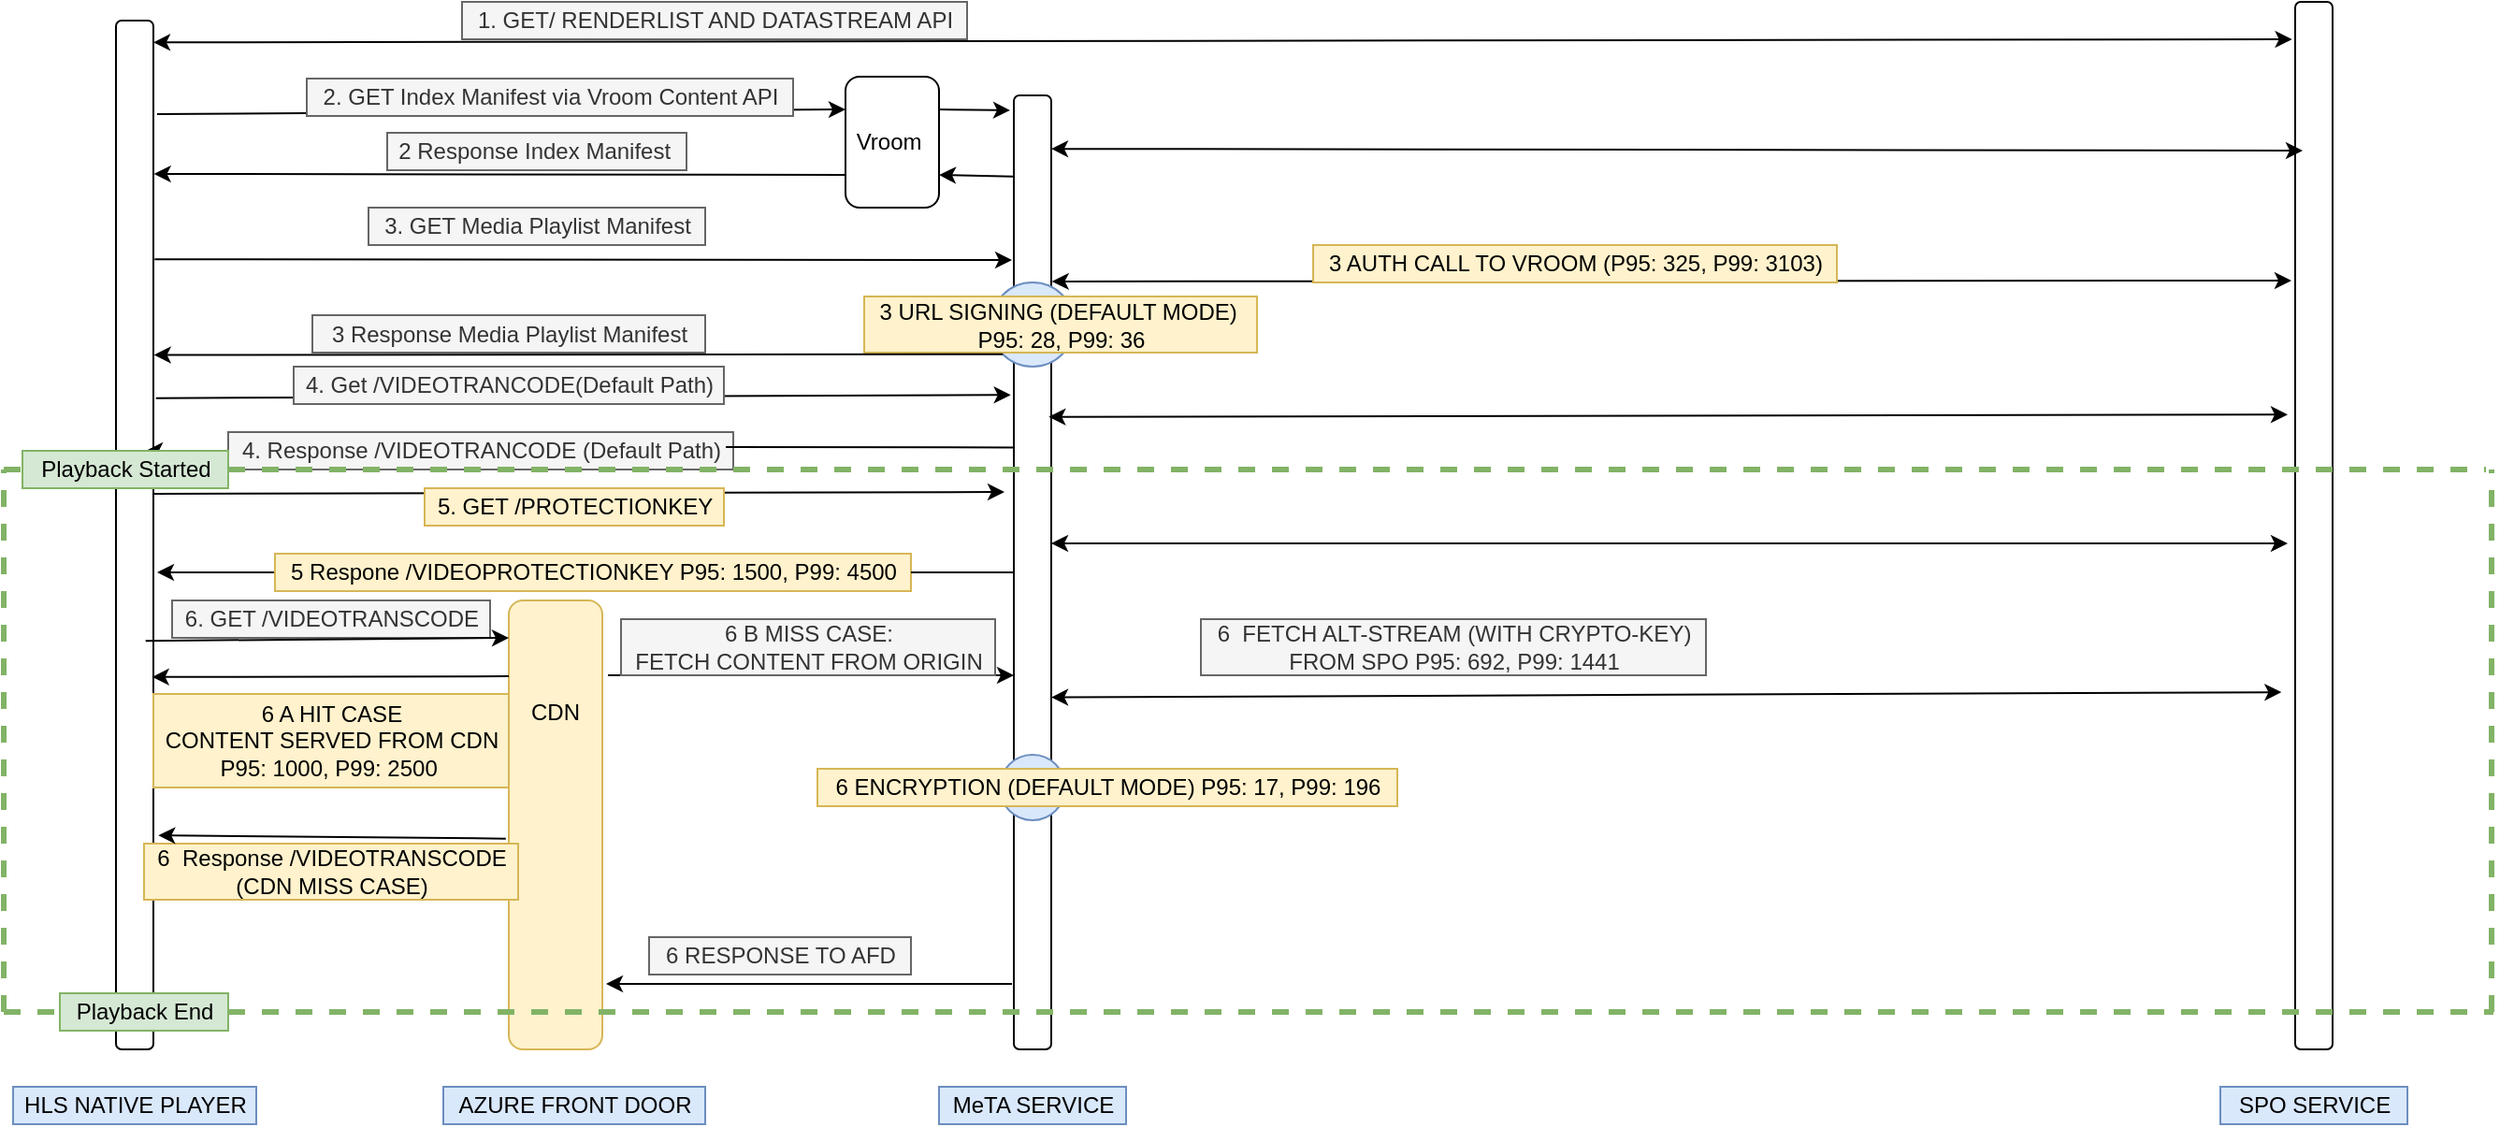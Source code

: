 <mxfile version="14.4.3" type="github"><diagram id="asVh2x98iDNA82YHJTWC" name="Page-1"><mxGraphModel dx="782" dy="1568" grid="1" gridSize="10" guides="1" tooltips="1" connect="1" arrows="1" fold="1" page="1" pageScale="1" pageWidth="850" pageHeight="1100" math="0" shadow="0"><root><mxCell id="0"/><mxCell id="1" parent="0"/><mxCell id="3xbs1KLySd6zEUoxScLz-1" value="" style="rounded=1;whiteSpace=wrap;html=1;" parent="1" vertex="1"><mxGeometry x="100" y="-310" width="20" height="550" as="geometry"/></mxCell><mxCell id="3xbs1KLySd6zEUoxScLz-2" value="&lt;span style=&quot;color: rgba(0 , 0 , 0 , 0) ; font-family: monospace ; font-size: 0px&quot;&gt;%3CmxGraphModel%3E%3Croot%3E%3CmxCell%20id%3D%220%22%2F%3E%3CmxCell%20id%3D%221%22%20parent%3D%220%22%2F%3E%3CmxCell%20id%3D%222%22%20value%3D%223.4%20ENCRYPTION%20(DEFAULT%20MODE)%20P95%3A%2017%2C%20P99%3A%20196%22%20style%3D%22text%3Bhtml%3D1%3Balign%3Dcenter%3BverticalAlign%3Dmiddle%3Bresizable%3D0%3Bpoints%3D%5B%5D%3Bautosize%3D1%3BstrokeColor%3D%2382b366%3BfillColor%3D%23FF6666%3B%22%20vertex%3D%221%22%20parent%3D%221%22%3E%3CmxGeometry%20x%3D%22540%22%20y%3D%2290%22%20width%3D%22320%22%20height%3D%2220%22%20as%3D%22geometry%22%2F%3E%3C%2FmxCell%3E%3C%2Froot%3E%3C%2FmxGraphModel%3E&lt;/span&gt;" style="rounded=1;whiteSpace=wrap;html=1;" parent="1" vertex="1"><mxGeometry x="580" y="-270" width="20" height="510" as="geometry"/></mxCell><mxCell id="3xbs1KLySd6zEUoxScLz-3" value="" style="rounded=1;whiteSpace=wrap;html=1;" parent="1" vertex="1"><mxGeometry x="1265" y="-320" width="20" height="560" as="geometry"/></mxCell><mxCell id="3xbs1KLySd6zEUoxScLz-6" value="" style="endArrow=classic;startArrow=classic;html=1;entryX=-0.092;entryY=0.039;entryDx=0;entryDy=0;entryPerimeter=0;exitX=0.992;exitY=0.042;exitDx=0;exitDy=0;exitPerimeter=0;" parent="1" edge="1"><mxGeometry width="50" height="50" relative="1" as="geometry"><mxPoint x="120.0" y="-298.35" as="sourcePoint"/><mxPoint x="1263.32" y="-300.0" as="targetPoint"/></mxGeometry></mxCell><mxCell id="3xbs1KLySd6zEUoxScLz-7" value="1. GET/ RENDERLIST AND DATASTREAM API" style="text;html=1;align=center;verticalAlign=middle;resizable=0;points=[];autosize=1;fillColor=#f5f5f5;strokeColor=#666666;fontColor=#333333;" parent="1" vertex="1"><mxGeometry x="285" y="-320" width="270" height="20" as="geometry"/></mxCell><mxCell id="3xbs1KLySd6zEUoxScLz-11" value="" style="endArrow=classic;html=1;entryX=0;entryY=0.25;entryDx=0;entryDy=0;" parent="1" target="3xbs1KLySd6zEUoxScLz-66" edge="1"><mxGeometry width="50" height="50" relative="1" as="geometry"><mxPoint x="122" y="-260" as="sourcePoint"/><mxPoint x="483" y="-257" as="targetPoint"/></mxGeometry></mxCell><mxCell id="3xbs1KLySd6zEUoxScLz-12" value="2. GET Index Manifest via Vroom Content API" style="text;html=1;align=center;verticalAlign=middle;resizable=0;points=[];autosize=1;fillColor=#f5f5f5;strokeColor=#666666;fontColor=#333333;" parent="1" vertex="1"><mxGeometry x="202" y="-279" width="260" height="20" as="geometry"/></mxCell><mxCell id="3xbs1KLySd6zEUoxScLz-13" value="" style="endArrow=classic;startArrow=classic;html=1;entryX=0.2;entryY=0.142;entryDx=0;entryDy=0;entryPerimeter=0;exitX=1;exitY=0.056;exitDx=0;exitDy=0;exitPerimeter=0;" parent="1" source="3xbs1KLySd6zEUoxScLz-2" target="3xbs1KLySd6zEUoxScLz-3" edge="1"><mxGeometry width="50" height="50" relative="1" as="geometry"><mxPoint x="601.5" y="-303.17" as="sourcePoint"/><mxPoint x="1264.84" y="-302.25" as="targetPoint"/><Array as="points"/></mxGeometry></mxCell><mxCell id="3xbs1KLySd6zEUoxScLz-14" value="" style="endArrow=classic;html=1;entryX=1.017;entryY=0.149;entryDx=0;entryDy=0;entryPerimeter=0;exitX=0;exitY=0.75;exitDx=0;exitDy=0;" parent="1" source="3xbs1KLySd6zEUoxScLz-66" target="3xbs1KLySd6zEUoxScLz-1" edge="1"><mxGeometry width="50" height="50" relative="1" as="geometry"><mxPoint x="577" y="-228" as="sourcePoint"/><mxPoint x="124" y="-288.5" as="targetPoint"/></mxGeometry></mxCell><mxCell id="3xbs1KLySd6zEUoxScLz-15" value="2 Response Index Manifest&amp;nbsp;" style="text;html=1;align=center;verticalAlign=middle;resizable=0;points=[];autosize=1;fillColor=#f5f5f5;strokeColor=#666666;fontColor=#333333;" parent="1" vertex="1"><mxGeometry x="245" y="-250" width="160" height="20" as="geometry"/></mxCell><mxCell id="3xbs1KLySd6zEUoxScLz-16" value="" style="endArrow=classic;html=1;exitX=1.033;exitY=0.232;exitDx=0;exitDy=0;exitPerimeter=0;" parent="1" source="3xbs1KLySd6zEUoxScLz-1" edge="1"><mxGeometry width="50" height="50" relative="1" as="geometry"><mxPoint x="132" y="-250" as="sourcePoint"/><mxPoint x="579" y="-182" as="targetPoint"/></mxGeometry></mxCell><mxCell id="3xbs1KLySd6zEUoxScLz-18" value="3. GET Media Playlist Manifest" style="text;html=1;align=center;verticalAlign=middle;resizable=0;points=[];autosize=1;fillColor=#f5f5f5;strokeColor=#666666;fontColor=#333333;" parent="1" vertex="1"><mxGeometry x="235" y="-210" width="180" height="20" as="geometry"/></mxCell><mxCell id="3xbs1KLySd6zEUoxScLz-19" value="" style="endArrow=classic;startArrow=classic;html=1;exitX=1.017;exitY=0.195;exitDx=0;exitDy=0;exitPerimeter=0;" parent="1" source="3xbs1KLySd6zEUoxScLz-2" edge="1"><mxGeometry width="50" height="50" relative="1" as="geometry"><mxPoint x="602" y="-230" as="sourcePoint"/><mxPoint x="1263" y="-171" as="targetPoint"/></mxGeometry></mxCell><mxCell id="3xbs1KLySd6zEUoxScLz-20" value="3 AUTH CALL TO VROOM (P95: 325, P99: 3103)" style="text;html=1;align=center;verticalAlign=middle;resizable=0;points=[];autosize=1;strokeColor=#d6b656;fillColor=#fff2cc;" parent="1" vertex="1"><mxGeometry x="740" y="-190" width="280" height="20" as="geometry"/></mxCell><mxCell id="3xbs1KLySd6zEUoxScLz-27" value="" style="ellipse;whiteSpace=wrap;html=1;aspect=fixed;fillColor=#dae8fc;strokeColor=#6c8ebf;" parent="1" vertex="1"><mxGeometry x="567.5" y="-170" width="45" height="45" as="geometry"/></mxCell><mxCell id="3xbs1KLySd6zEUoxScLz-28" value="3 URL SIGNING (DEFAULT MODE)&amp;nbsp;&lt;br&gt;P95: 28, P99: 36" style="text;html=1;align=center;verticalAlign=middle;resizable=0;points=[];autosize=1;strokeColor=#d6b656;fillColor=#fff2cc;" parent="1" vertex="1"><mxGeometry x="500" y="-162.5" width="210" height="30" as="geometry"/></mxCell><mxCell id="3xbs1KLySd6zEUoxScLz-29" value="" style="endArrow=classic;html=1;exitX=0;exitY=1;exitDx=0;exitDy=0;entryX=1.017;entryY=0.325;entryDx=0;entryDy=0;entryPerimeter=0;" parent="1" source="3xbs1KLySd6zEUoxScLz-27" target="3xbs1KLySd6zEUoxScLz-1" edge="1"><mxGeometry width="50" height="50" relative="1" as="geometry"><mxPoint x="577" y="-170" as="sourcePoint"/><mxPoint x="122" y="-100" as="targetPoint"/></mxGeometry></mxCell><mxCell id="3xbs1KLySd6zEUoxScLz-30" value="3 Response Media Playlist Manifest" style="text;html=1;align=center;verticalAlign=middle;resizable=0;points=[];autosize=1;fillColor=#f5f5f5;strokeColor=#666666;fontColor=#333333;" parent="1" vertex="1"><mxGeometry x="205" y="-152.5" width="210" height="20" as="geometry"/></mxCell><mxCell id="3xbs1KLySd6zEUoxScLz-36" value="" style="endArrow=classic;html=1;exitX=1.017;exitY=0.46;exitDx=0;exitDy=0;exitPerimeter=0;" parent="1" source="3xbs1KLySd6zEUoxScLz-1" edge="1"><mxGeometry width="50" height="50" relative="1" as="geometry"><mxPoint x="122" y="-320" as="sourcePoint"/><mxPoint x="575" y="-58" as="targetPoint"/><Array as="points"/></mxGeometry></mxCell><mxCell id="3xbs1KLySd6zEUoxScLz-37" value="5. GET /PROTECTIONKEY" style="text;html=1;align=center;verticalAlign=middle;resizable=0;points=[];autosize=1;fillColor=#fff2cc;strokeColor=#d6b656;" parent="1" vertex="1"><mxGeometry x="265" y="-60" width="160" height="20" as="geometry"/></mxCell><mxCell id="3xbs1KLySd6zEUoxScLz-38" value="" style="endArrow=classic;startArrow=classic;html=1;" parent="1" edge="1"><mxGeometry width="50" height="50" relative="1" as="geometry"><mxPoint x="600" y="-30.5" as="sourcePoint"/><mxPoint x="1261" y="-30.5" as="targetPoint"/><Array as="points"/></mxGeometry></mxCell><mxCell id="3xbs1KLySd6zEUoxScLz-39" value="" style="endArrow=classic;html=1;exitX=0;exitY=0.5;exitDx=0;exitDy=0;" parent="1" source="3xbs1KLySd6zEUoxScLz-40" edge="1"><mxGeometry width="50" height="50" relative="1" as="geometry"><mxPoint x="577" y="-290" as="sourcePoint"/><mxPoint x="122" y="-15" as="targetPoint"/></mxGeometry></mxCell><mxCell id="3xbs1KLySd6zEUoxScLz-42" value="" style="rounded=1;whiteSpace=wrap;html=1;fillColor=#fff2cc;strokeColor=#d6b656;" parent="1" vertex="1"><mxGeometry x="310" width="50" height="240" as="geometry"/></mxCell><mxCell id="3xbs1KLySd6zEUoxScLz-43" value="CDN" style="text;html=1;strokeColor=none;fillColor=none;align=center;verticalAlign=middle;whiteSpace=wrap;rounded=0;" parent="1" vertex="1"><mxGeometry x="315" y="50" width="40" height="20" as="geometry"/></mxCell><mxCell id="3xbs1KLySd6zEUoxScLz-44" value="6. GET /VIDEOTRANSCODE" style="text;html=1;align=center;verticalAlign=middle;resizable=0;points=[];autosize=1;fillColor=#f5f5f5;strokeColor=#666666;fontColor=#333333;" parent="1" vertex="1"><mxGeometry x="130" width="170" height="20" as="geometry"/></mxCell><mxCell id="3xbs1KLySd6zEUoxScLz-45" value="" style="endArrow=classic;html=1;exitX=1.033;exitY=0.406;exitDx=0;exitDy=0;exitPerimeter=0;" parent="1" edge="1"><mxGeometry width="50" height="50" relative="1" as="geometry"><mxPoint x="115.83" y="21.6" as="sourcePoint"/><mxPoint x="310" y="20" as="targetPoint"/></mxGeometry></mxCell><mxCell id="3xbs1KLySd6zEUoxScLz-47" value="" style="endArrow=classic;html=1;" parent="1" edge="1"><mxGeometry width="50" height="50" relative="1" as="geometry"><mxPoint x="363" y="40" as="sourcePoint"/><mxPoint x="580" y="40" as="targetPoint"/></mxGeometry></mxCell><mxCell id="3xbs1KLySd6zEUoxScLz-48" value="6 B MISS CASE: &lt;br&gt;FETCH CONTENT FROM ORIGIN" style="text;html=1;align=center;verticalAlign=middle;resizable=0;points=[];autosize=1;fillColor=#f5f5f5;strokeColor=#666666;fontColor=#333333;" parent="1" vertex="1"><mxGeometry x="370" y="10" width="200" height="30" as="geometry"/></mxCell><mxCell id="3xbs1KLySd6zEUoxScLz-49" value="" style="endArrow=classic;startArrow=classic;html=1;entryX=-0.367;entryY=0.659;entryDx=0;entryDy=0;entryPerimeter=0;exitX=1;exitY=0.631;exitDx=0;exitDy=0;exitPerimeter=0;" parent="1" source="3xbs1KLySd6zEUoxScLz-2" target="3xbs1KLySd6zEUoxScLz-3" edge="1"><mxGeometry width="50" height="50" relative="1" as="geometry"><mxPoint x="599.84" y="-76.73" as="sourcePoint"/><mxPoint x="1267.34" y="-76.75" as="targetPoint"/></mxGeometry></mxCell><mxCell id="3xbs1KLySd6zEUoxScLz-50" value="6&amp;nbsp; FETCH ALT-STREAM (WITH CRYPTO-KEY)&lt;br&gt;FROM SPO P95: 692, P99: 1441" style="text;html=1;align=center;verticalAlign=middle;resizable=0;points=[];autosize=1;strokeColor=#666666;fillColor=#f5f5f5;fontColor=#333333;" parent="1" vertex="1"><mxGeometry x="680" y="10" width="270" height="30" as="geometry"/></mxCell><mxCell id="3xbs1KLySd6zEUoxScLz-52" value="" style="ellipse;whiteSpace=wrap;html=1;aspect=fixed;fillColor=#dae8fc;strokeColor=#6c8ebf;" parent="1" vertex="1"><mxGeometry x="572.5" y="82.5" width="35" height="35" as="geometry"/></mxCell><mxCell id="3xbs1KLySd6zEUoxScLz-53" value="6 ENCRYPTION (DEFAULT MODE) P95: 17, P99: 196" style="text;html=1;align=center;verticalAlign=middle;resizable=0;points=[];autosize=1;strokeColor=#d6b656;fillColor=#fff2cc;" parent="1" vertex="1"><mxGeometry x="475" y="90" width="310" height="20" as="geometry"/></mxCell><mxCell id="3xbs1KLySd6zEUoxScLz-54" value="" style="endArrow=classic;html=1;entryX=0.967;entryY=0.638;entryDx=0;entryDy=0;entryPerimeter=0;exitX=0;exitY=0.169;exitDx=0;exitDy=0;exitPerimeter=0;" parent="1" source="3xbs1KLySd6zEUoxScLz-42" target="3xbs1KLySd6zEUoxScLz-1" edge="1"><mxGeometry width="50" height="50" relative="1" as="geometry"><mxPoint x="342" y="-101" as="sourcePoint"/><mxPoint x="123" y="-101" as="targetPoint"/></mxGeometry></mxCell><mxCell id="3xbs1KLySd6zEUoxScLz-56" value="6 A HIT CASE&lt;br&gt;CONTENT SERVED FROM CDN&lt;br&gt;P95: 1000, P99: 2500&amp;nbsp;" style="text;html=1;align=center;verticalAlign=middle;resizable=0;points=[];autosize=1;fillColor=#fff2cc;strokeColor=#d6b656;" parent="1" vertex="1"><mxGeometry x="120" y="50" width="190" height="50" as="geometry"/></mxCell><mxCell id="3xbs1KLySd6zEUoxScLz-58" value="6&amp;nbsp; Response /VIDEOTRANSCODE &lt;br&gt;(CDN MISS CASE)" style="text;html=1;align=center;verticalAlign=middle;resizable=0;points=[];autosize=1;fillColor=#fff2cc;strokeColor=#d6b656;" parent="1" vertex="1"><mxGeometry x="115" y="130" width="200" height="30" as="geometry"/></mxCell><mxCell id="3xbs1KLySd6zEUoxScLz-59" value="6 RESPONSE TO AFD" style="text;html=1;align=center;verticalAlign=middle;resizable=0;points=[];autosize=1;fillColor=#f5f5f5;strokeColor=#666666;fontColor=#333333;" parent="1" vertex="1"><mxGeometry x="385" y="180" width="140" height="20" as="geometry"/></mxCell><mxCell id="3xbs1KLySd6zEUoxScLz-60" value="" style="endArrow=classic;html=1;" parent="1" edge="1"><mxGeometry width="50" height="50" relative="1" as="geometry"><mxPoint x="579" y="205" as="sourcePoint"/><mxPoint x="362" y="205" as="targetPoint"/><Array as="points"><mxPoint x="362" y="205"/></Array></mxGeometry></mxCell><mxCell id="3xbs1KLySd6zEUoxScLz-61" value="HLS NATIVE PLAYER" style="text;html=1;align=center;verticalAlign=middle;resizable=0;points=[];autosize=1;fillColor=#dae8fc;strokeColor=#6c8ebf;" parent="1" vertex="1"><mxGeometry x="45" y="260" width="130" height="20" as="geometry"/></mxCell><mxCell id="3xbs1KLySd6zEUoxScLz-63" value="AZURE FRONT DOOR" style="text;html=1;align=center;verticalAlign=middle;resizable=0;points=[];autosize=1;strokeColor=#6c8ebf;fillColor=#dae8fc;" parent="1" vertex="1"><mxGeometry x="275" y="260" width="140" height="20" as="geometry"/></mxCell><mxCell id="3xbs1KLySd6zEUoxScLz-64" value="MeTA SERVICE&lt;br&gt;" style="text;html=1;align=center;verticalAlign=middle;resizable=0;points=[];autosize=1;strokeColor=#6c8ebf;fillColor=#dae8fc;" parent="1" vertex="1"><mxGeometry x="540" y="260" width="100" height="20" as="geometry"/></mxCell><mxCell id="3xbs1KLySd6zEUoxScLz-65" value="SPO SERVICE" style="text;html=1;align=center;verticalAlign=middle;resizable=0;points=[];autosize=1;strokeColor=#6c8ebf;fillColor=#dae8fc;" parent="1" vertex="1"><mxGeometry x="1225" y="260" width="100" height="20" as="geometry"/></mxCell><mxCell id="3xbs1KLySd6zEUoxScLz-66" value="Vroom&amp;nbsp;" style="rounded=1;whiteSpace=wrap;html=1;" parent="1" vertex="1"><mxGeometry x="490" y="-280" width="50" height="70" as="geometry"/></mxCell><mxCell id="3xbs1KLySd6zEUoxScLz-67" value="" style="endArrow=classic;html=1;entryX=1;entryY=0.75;entryDx=0;entryDy=0;exitX=-0.017;exitY=0.085;exitDx=0;exitDy=0;exitPerimeter=0;" parent="1" source="3xbs1KLySd6zEUoxScLz-2" target="3xbs1KLySd6zEUoxScLz-66" edge="1"><mxGeometry width="50" height="50" relative="1" as="geometry"><mxPoint x="560" y="-210" as="sourcePoint"/><mxPoint x="450" y="-220" as="targetPoint"/></mxGeometry></mxCell><mxCell id="3xbs1KLySd6zEUoxScLz-70" value="" style="endArrow=classic;html=1;exitX=1;exitY=0.25;exitDx=0;exitDy=0;" parent="1" source="3xbs1KLySd6zEUoxScLz-66" edge="1"><mxGeometry width="50" height="50" relative="1" as="geometry"><mxPoint x="400" y="-170" as="sourcePoint"/><mxPoint x="578" y="-262" as="targetPoint"/></mxGeometry></mxCell><mxCell id="3xbs1KLySd6zEUoxScLz-75" value="" style="endArrow=classic;html=1;exitX=1.067;exitY=0.367;exitDx=0;exitDy=0;exitPerimeter=0;entryX=-0.083;entryY=0.314;entryDx=0;entryDy=0;entryPerimeter=0;" parent="1" source="3xbs1KLySd6zEUoxScLz-1" target="3xbs1KLySd6zEUoxScLz-2" edge="1"><mxGeometry width="50" height="50" relative="1" as="geometry"><mxPoint x="130.34" y="-47" as="sourcePoint"/><mxPoint x="585" y="-48" as="targetPoint"/><Array as="points"/></mxGeometry></mxCell><mxCell id="3xbs1KLySd6zEUoxScLz-77" value="4. Get /VIDEOTRANCODE(Default Path)" style="text;html=1;align=center;verticalAlign=middle;resizable=0;points=[];autosize=1;fillColor=#f5f5f5;strokeColor=#666666;fontColor=#333333;" parent="1" vertex="1"><mxGeometry x="195" y="-125" width="230" height="20" as="geometry"/></mxCell><mxCell id="3xbs1KLySd6zEUoxScLz-82" value="" style="endArrow=classic;startArrow=classic;html=1;exitX=0.933;exitY=0.337;exitDx=0;exitDy=0;exitPerimeter=0;entryX=-0.2;entryY=0.394;entryDx=0;entryDy=0;entryPerimeter=0;" parent="1" source="3xbs1KLySd6zEUoxScLz-2" target="3xbs1KLySd6zEUoxScLz-3" edge="1"><mxGeometry width="50" height="50" relative="1" as="geometry"><mxPoint x="610" y="-20.5" as="sourcePoint"/><mxPoint x="1271" y="-20.5" as="targetPoint"/><Array as="points"/></mxGeometry></mxCell><mxCell id="3xbs1KLySd6zEUoxScLz-84" value="" style="endArrow=classic;html=1;" parent="1" source="3xbs1KLySd6zEUoxScLz-85" edge="1"><mxGeometry width="50" height="50" relative="1" as="geometry"><mxPoint x="579" y="-80" as="sourcePoint"/><mxPoint x="116" y="-80" as="targetPoint"/></mxGeometry></mxCell><mxCell id="3xbs1KLySd6zEUoxScLz-85" value="4. Response /VIDEOTRANCODE (Default Path)" style="text;html=1;align=center;verticalAlign=middle;resizable=0;points=[];autosize=1;fillColor=#f5f5f5;strokeColor=#666666;fontColor=#333333;" parent="1" vertex="1"><mxGeometry x="160" y="-90" width="270" height="20" as="geometry"/></mxCell><mxCell id="3xbs1KLySd6zEUoxScLz-94" value="" style="endArrow=none;html=1;entryX=0;entryY=0.369;entryDx=0;entryDy=0;entryPerimeter=0;" parent="1" target="3xbs1KLySd6zEUoxScLz-2" edge="1"><mxGeometry width="50" height="50" relative="1" as="geometry"><mxPoint x="426" y="-82" as="sourcePoint"/><mxPoint x="400" y="-110" as="targetPoint"/></mxGeometry></mxCell><mxCell id="3xbs1KLySd6zEUoxScLz-40" value="5 Respone /VIDEOPROTECTIONKEY P95: 1500, P99: 4500" style="text;html=1;align=center;verticalAlign=middle;resizable=0;points=[];autosize=1;fillColor=#fff2cc;strokeColor=#d6b656;" parent="1" vertex="1"><mxGeometry x="185" y="-25" width="340" height="20" as="geometry"/></mxCell><mxCell id="3xbs1KLySd6zEUoxScLz-96" value="" style="endArrow=none;html=1;entryX=0;entryY=0.5;entryDx=0;entryDy=0;" parent="1" source="3xbs1KLySd6zEUoxScLz-40" target="3xbs1KLySd6zEUoxScLz-2" edge="1"><mxGeometry width="50" height="50" relative="1" as="geometry"><mxPoint x="523" y="-15" as="sourcePoint"/><mxPoint x="400" y="-10" as="targetPoint"/></mxGeometry></mxCell><mxCell id="3xbs1KLySd6zEUoxScLz-101" value="" style="endArrow=none;dashed=1;html=1;fillColor=#d5e8d4;strokeColor=#82b366;strokeWidth=3;" parent="1" source="3xbs1KLySd6zEUoxScLz-107" edge="1"><mxGeometry width="50" height="50" relative="1" as="geometry"><mxPoint x="40" y="-70" as="sourcePoint"/><mxPoint x="1367" y="-70" as="targetPoint"/></mxGeometry></mxCell><mxCell id="3xbs1KLySd6zEUoxScLz-102" value="" style="endArrow=none;dashed=1;html=1;fillColor=#d5e8d4;strokeColor=#82b366;strokeWidth=3;" parent="1" edge="1"><mxGeometry width="50" height="50" relative="1" as="geometry"><mxPoint x="1370" y="220" as="sourcePoint"/><mxPoint x="1370" y="-70" as="targetPoint"/></mxGeometry></mxCell><mxCell id="3xbs1KLySd6zEUoxScLz-106" value="" style="endArrow=none;dashed=1;html=1;fillColor=#d5e8d4;strokeColor=#82b366;strokeWidth=3;" parent="1" source="3xbs1KLySd6zEUoxScLz-113" edge="1"><mxGeometry width="50" height="50" relative="1" as="geometry"><mxPoint x="40" y="230" as="sourcePoint"/><mxPoint x="1371" y="220" as="targetPoint"/></mxGeometry></mxCell><mxCell id="3xbs1KLySd6zEUoxScLz-104" value="" style="endArrow=none;dashed=1;html=1;fillColor=#d5e8d4;strokeColor=#82b366;strokeWidth=3;" parent="1" edge="1"><mxGeometry width="50" height="50" relative="1" as="geometry"><mxPoint x="40" y="220" as="sourcePoint"/><mxPoint x="40" y="-70" as="targetPoint"/></mxGeometry></mxCell><mxCell id="3xbs1KLySd6zEUoxScLz-107" value="Playback Started" style="text;html=1;align=center;verticalAlign=middle;resizable=0;points=[];autosize=1;fillColor=#d5e8d4;strokeColor=#82b366;" parent="1" vertex="1"><mxGeometry x="50" y="-80" width="110" height="20" as="geometry"/></mxCell><mxCell id="3xbs1KLySd6zEUoxScLz-111" value="" style="endArrow=none;dashed=1;html=1;fillColor=#d5e8d4;strokeColor=#82b366;strokeWidth=3;" parent="1" target="3xbs1KLySd6zEUoxScLz-107" edge="1"><mxGeometry width="50" height="50" relative="1" as="geometry"><mxPoint x="40" y="-70" as="sourcePoint"/><mxPoint x="1367" y="-70" as="targetPoint"/></mxGeometry></mxCell><mxCell id="3xbs1KLySd6zEUoxScLz-113" value="Playback End" style="text;html=1;align=center;verticalAlign=middle;resizable=0;points=[];autosize=1;fillColor=#d5e8d4;strokeColor=#82b366;" parent="1" vertex="1"><mxGeometry x="70" y="210" width="90" height="20" as="geometry"/></mxCell><mxCell id="3xbs1KLySd6zEUoxScLz-114" value="" style="endArrow=none;dashed=1;html=1;fillColor=#d5e8d4;strokeColor=#82b366;strokeWidth=3;" parent="1" target="3xbs1KLySd6zEUoxScLz-113" edge="1"><mxGeometry width="50" height="50" relative="1" as="geometry"><mxPoint x="40" y="220" as="sourcePoint"/><mxPoint x="1371" y="230" as="targetPoint"/></mxGeometry></mxCell><mxCell id="3xbs1KLySd6zEUoxScLz-117" value="" style="endArrow=classic;html=1;entryX=1.133;entryY=0.792;entryDx=0;entryDy=0;entryPerimeter=0;exitX=0.967;exitY=-0.089;exitDx=0;exitDy=0;exitPerimeter=0;" parent="1" source="3xbs1KLySd6zEUoxScLz-58" target="3xbs1KLySd6zEUoxScLz-1" edge="1"><mxGeometry width="50" height="50" relative="1" as="geometry"><mxPoint x="320" y="50.56" as="sourcePoint"/><mxPoint x="129.34" y="50.9" as="targetPoint"/></mxGeometry></mxCell></root></mxGraphModel></diagram></mxfile>